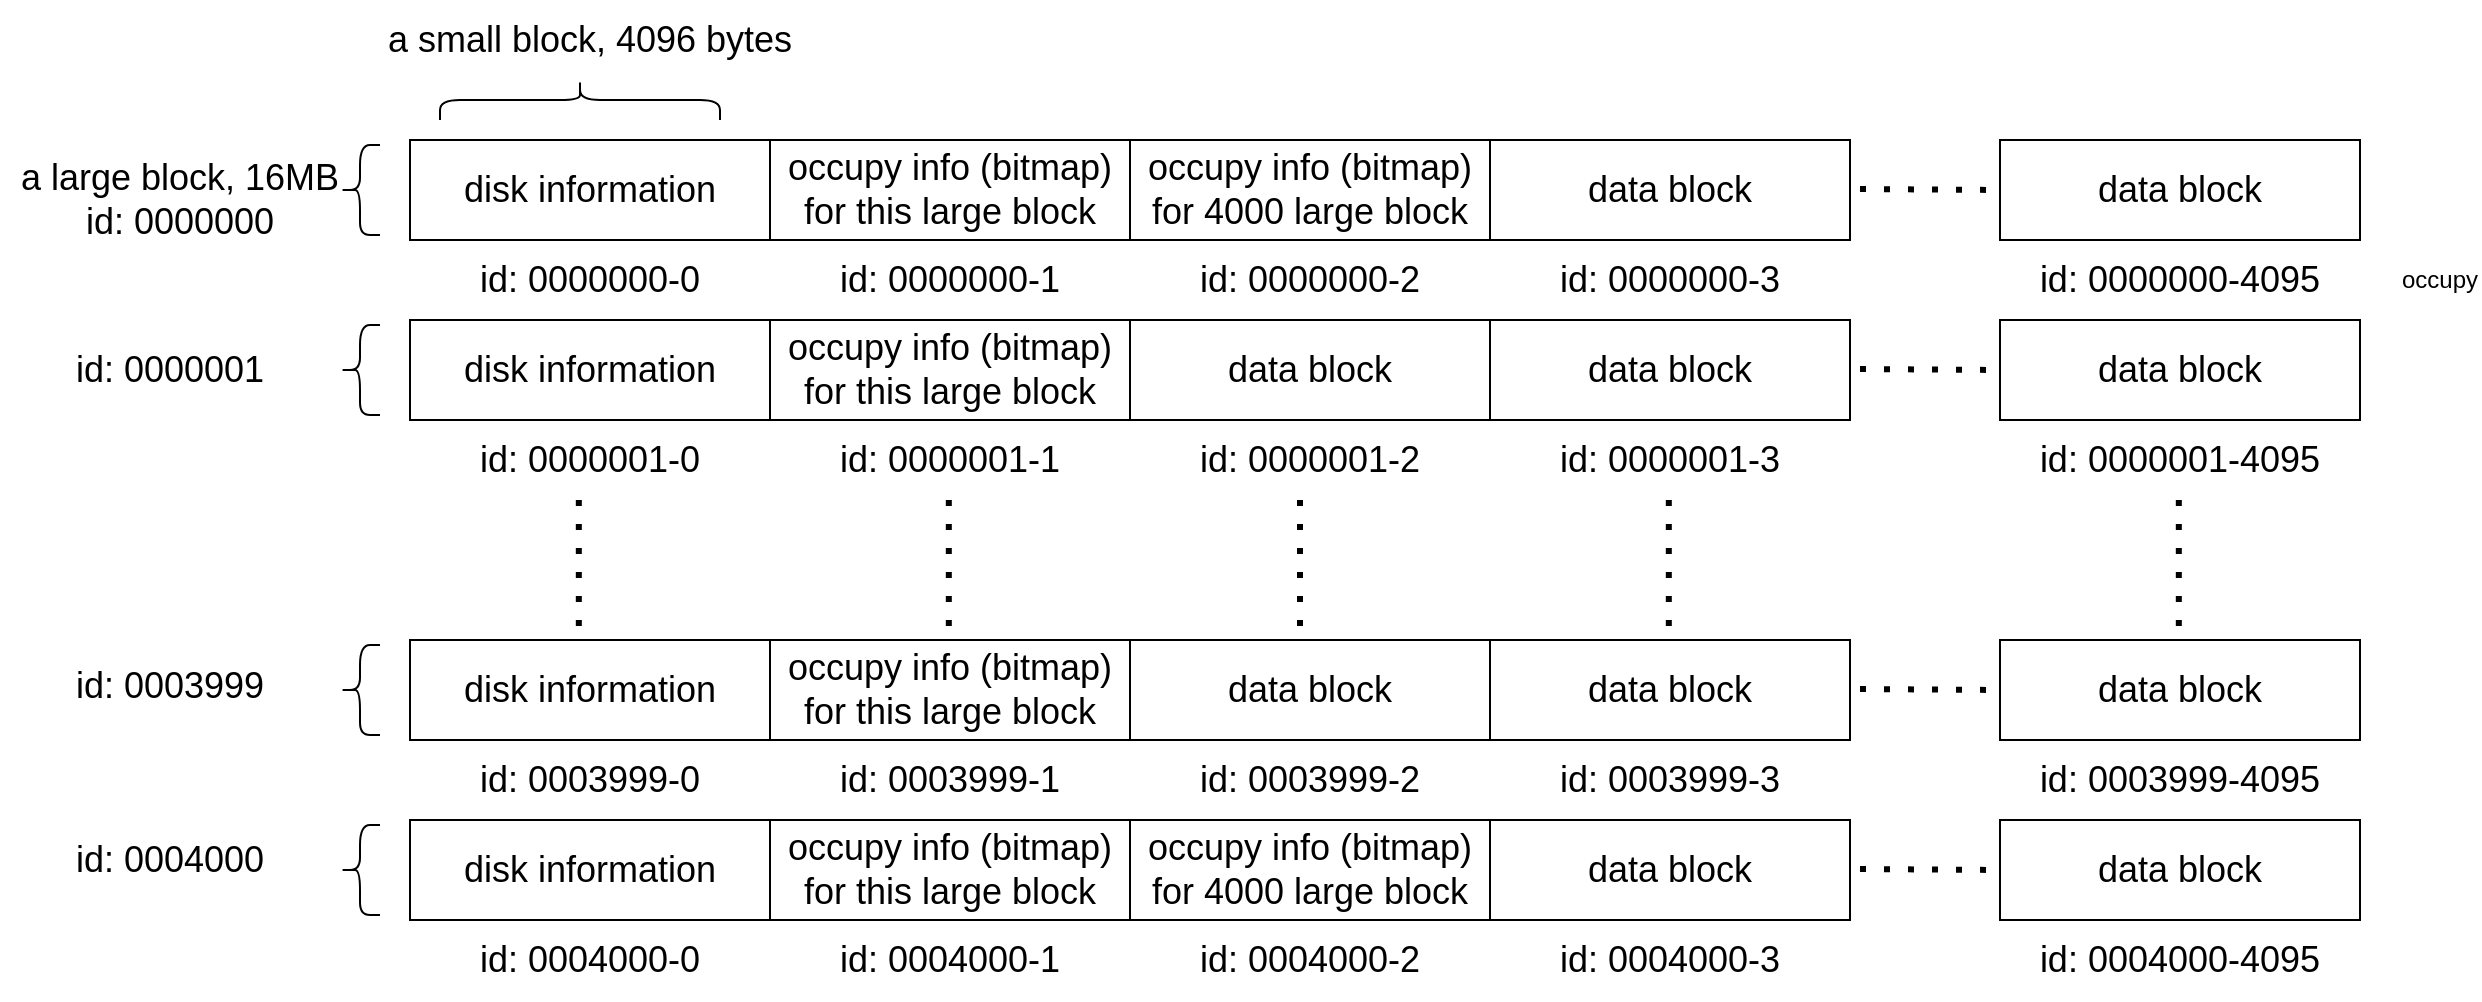 <mxfile version="14.5.1" type="device"><diagram id="Ffwxm36MbjCBgGh4jozA" name="第 1 页"><mxGraphModel dx="1851" dy="632" grid="1" gridSize="10" guides="1" tooltips="1" connect="1" arrows="1" fold="1" page="1" pageScale="1" pageWidth="827" pageHeight="1169" math="0" shadow="0"><root><mxCell id="0"/><mxCell id="1" parent="0"/><mxCell id="mhVZfY3JKeUnCxk25sOu-1" value="&lt;font style=&quot;font-size: 18px&quot;&gt;disk information&lt;/font&gt;" style="rounded=0;whiteSpace=wrap;html=1;" parent="1" vertex="1"><mxGeometry x="155" y="160" width="180" height="50" as="geometry"/></mxCell><mxCell id="mhVZfY3JKeUnCxk25sOu-3" value="&lt;font style=&quot;font-size: 18px&quot;&gt;a small block, 4096 bytes&lt;/font&gt;" style="text;html=1;strokeColor=none;fillColor=none;align=center;verticalAlign=middle;whiteSpace=wrap;rounded=0;" parent="1" vertex="1"><mxGeometry x="125" y="90" width="240" height="40" as="geometry"/></mxCell><mxCell id="mhVZfY3JKeUnCxk25sOu-4" value="&lt;font style=&quot;font-size: 18px&quot;&gt;occupy info (bitmap)&lt;br&gt;for this large block&lt;br&gt;&lt;/font&gt;" style="rounded=0;whiteSpace=wrap;html=1;" parent="1" vertex="1"><mxGeometry x="335" y="160" width="180" height="50" as="geometry"/></mxCell><mxCell id="mhVZfY3JKeUnCxk25sOu-5" value="" style="shape=curlyBracket;whiteSpace=wrap;html=1;rounded=1;rotation=90;" parent="1" vertex="1"><mxGeometry x="230" y="70" width="20" height="140" as="geometry"/></mxCell><mxCell id="mhVZfY3JKeUnCxk25sOu-7" value="&lt;font style=&quot;font-size: 18px&quot;&gt;a large block, 16MB&lt;br&gt;id: 0000000&lt;/font&gt;" style="text;html=1;strokeColor=none;fillColor=none;align=center;verticalAlign=middle;whiteSpace=wrap;rounded=0;" parent="1" vertex="1"><mxGeometry x="-45" y="170" width="170" height="40" as="geometry"/></mxCell><mxCell id="mhVZfY3JKeUnCxk25sOu-8" value="" style="shape=curlyBracket;whiteSpace=wrap;html=1;rounded=1;rotation=0;size=0.5;" parent="1" vertex="1"><mxGeometry x="120" y="162.5" width="20" height="45" as="geometry"/></mxCell><mxCell id="mhVZfY3JKeUnCxk25sOu-9" value="&lt;font style=&quot;font-size: 18px&quot;&gt;occupy info (bitmap)&lt;br&gt;for 4000 large block&lt;br&gt;&lt;/font&gt;" style="rounded=0;whiteSpace=wrap;html=1;" parent="1" vertex="1"><mxGeometry x="515" y="160" width="180" height="50" as="geometry"/></mxCell><mxCell id="mhVZfY3JKeUnCxk25sOu-10" value="&lt;font style=&quot;font-size: 18px&quot;&gt;id: 0000000-0&lt;/font&gt;" style="text;html=1;strokeColor=none;fillColor=none;align=center;verticalAlign=middle;whiteSpace=wrap;rounded=0;" parent="1" vertex="1"><mxGeometry x="155" y="210" width="180" height="40" as="geometry"/></mxCell><mxCell id="mhVZfY3JKeUnCxk25sOu-12" value="&lt;font style=&quot;font-size: 18px&quot;&gt;id: 0000000-1&lt;/font&gt;" style="text;html=1;strokeColor=none;fillColor=none;align=center;verticalAlign=middle;whiteSpace=wrap;rounded=0;" parent="1" vertex="1"><mxGeometry x="335" y="210" width="180" height="40" as="geometry"/></mxCell><mxCell id="mhVZfY3JKeUnCxk25sOu-13" value="&lt;font style=&quot;font-size: 18px&quot;&gt;id: 0000000-2&lt;/font&gt;" style="text;html=1;strokeColor=none;fillColor=none;align=center;verticalAlign=middle;whiteSpace=wrap;rounded=0;" parent="1" vertex="1"><mxGeometry x="515" y="210" width="180" height="40" as="geometry"/></mxCell><mxCell id="mhVZfY3JKeUnCxk25sOu-14" value="&lt;font style=&quot;font-size: 18px&quot;&gt;data block&lt;br&gt;&lt;/font&gt;" style="rounded=0;whiteSpace=wrap;html=1;" parent="1" vertex="1"><mxGeometry x="695" y="160" width="180" height="50" as="geometry"/></mxCell><mxCell id="mhVZfY3JKeUnCxk25sOu-15" value="&lt;font style=&quot;font-size: 18px&quot;&gt;id: 0000000-3&lt;/font&gt;" style="text;html=1;strokeColor=none;fillColor=none;align=center;verticalAlign=middle;whiteSpace=wrap;rounded=0;" parent="1" vertex="1"><mxGeometry x="695" y="210" width="180" height="40" as="geometry"/></mxCell><mxCell id="mhVZfY3JKeUnCxk25sOu-16" value="" style="endArrow=none;dashed=1;html=1;dashPattern=1 3;strokeWidth=3;" parent="1" edge="1"><mxGeometry width="50" height="50" relative="1" as="geometry"><mxPoint x="880" y="184.5" as="sourcePoint"/><mxPoint x="950" y="185" as="targetPoint"/></mxGeometry></mxCell><mxCell id="mhVZfY3JKeUnCxk25sOu-17" value="&lt;font style=&quot;font-size: 18px&quot;&gt;data block&lt;br&gt;&lt;/font&gt;" style="rounded=0;whiteSpace=wrap;html=1;" parent="1" vertex="1"><mxGeometry x="950" y="160" width="180" height="50" as="geometry"/></mxCell><mxCell id="mhVZfY3JKeUnCxk25sOu-18" value="&lt;font style=&quot;font-size: 18px&quot;&gt;id: 0000000-4095&lt;/font&gt;" style="text;html=1;strokeColor=none;fillColor=none;align=center;verticalAlign=middle;whiteSpace=wrap;rounded=0;" parent="1" vertex="1"><mxGeometry x="950" y="210" width="180" height="40" as="geometry"/></mxCell><mxCell id="mhVZfY3JKeUnCxk25sOu-49" value="&lt;font style=&quot;font-size: 18px&quot;&gt;disk information&lt;/font&gt;" style="rounded=0;whiteSpace=wrap;html=1;" parent="1" vertex="1"><mxGeometry x="155" y="250" width="180" height="50" as="geometry"/></mxCell><mxCell id="mhVZfY3JKeUnCxk25sOu-50" value="&lt;font style=&quot;font-size: 18px&quot;&gt;occupy info (bitmap)&lt;br&gt;for this large block&lt;br&gt;&lt;/font&gt;" style="rounded=0;whiteSpace=wrap;html=1;" parent="1" vertex="1"><mxGeometry x="335" y="250" width="180" height="50" as="geometry"/></mxCell><mxCell id="mhVZfY3JKeUnCxk25sOu-51" value="" style="shape=curlyBracket;whiteSpace=wrap;html=1;rounded=1;rotation=0;size=0.5;" parent="1" vertex="1"><mxGeometry x="120" y="252.5" width="20" height="45" as="geometry"/></mxCell><mxCell id="mhVZfY3JKeUnCxk25sOu-52" value="&lt;font style=&quot;font-size: 18px&quot;&gt;data block&lt;br&gt;&lt;/font&gt;" style="rounded=0;whiteSpace=wrap;html=1;" parent="1" vertex="1"><mxGeometry x="515" y="250" width="180" height="50" as="geometry"/></mxCell><mxCell id="mhVZfY3JKeUnCxk25sOu-53" value="&lt;font style=&quot;font-size: 18px&quot;&gt;id: 0000001-0&lt;/font&gt;" style="text;html=1;strokeColor=none;fillColor=none;align=center;verticalAlign=middle;whiteSpace=wrap;rounded=0;" parent="1" vertex="1"><mxGeometry x="155" y="300" width="180" height="40" as="geometry"/></mxCell><mxCell id="mhVZfY3JKeUnCxk25sOu-54" value="&lt;font style=&quot;font-size: 18px&quot;&gt;id: 0000001-1&lt;/font&gt;" style="text;html=1;strokeColor=none;fillColor=none;align=center;verticalAlign=middle;whiteSpace=wrap;rounded=0;" parent="1" vertex="1"><mxGeometry x="335" y="300" width="180" height="40" as="geometry"/></mxCell><mxCell id="mhVZfY3JKeUnCxk25sOu-55" value="&lt;font style=&quot;font-size: 18px&quot;&gt;id: 0000001-2&lt;/font&gt;" style="text;html=1;strokeColor=none;fillColor=none;align=center;verticalAlign=middle;whiteSpace=wrap;rounded=0;" parent="1" vertex="1"><mxGeometry x="515" y="300" width="180" height="40" as="geometry"/></mxCell><mxCell id="mhVZfY3JKeUnCxk25sOu-56" value="&lt;font style=&quot;font-size: 18px&quot;&gt;data block&lt;br&gt;&lt;/font&gt;" style="rounded=0;whiteSpace=wrap;html=1;" parent="1" vertex="1"><mxGeometry x="695" y="250" width="180" height="50" as="geometry"/></mxCell><mxCell id="mhVZfY3JKeUnCxk25sOu-57" value="&lt;font style=&quot;font-size: 18px&quot;&gt;id: 0000001-3&lt;/font&gt;" style="text;html=1;strokeColor=none;fillColor=none;align=center;verticalAlign=middle;whiteSpace=wrap;rounded=0;" parent="1" vertex="1"><mxGeometry x="695" y="300" width="180" height="40" as="geometry"/></mxCell><mxCell id="mhVZfY3JKeUnCxk25sOu-58" value="" style="endArrow=none;dashed=1;html=1;dashPattern=1 3;strokeWidth=3;" parent="1" edge="1"><mxGeometry width="50" height="50" relative="1" as="geometry"><mxPoint x="880" y="274.5" as="sourcePoint"/><mxPoint x="950" y="275" as="targetPoint"/></mxGeometry></mxCell><mxCell id="mhVZfY3JKeUnCxk25sOu-59" value="&lt;font style=&quot;font-size: 18px&quot;&gt;data block&lt;br&gt;&lt;/font&gt;" style="rounded=0;whiteSpace=wrap;html=1;" parent="1" vertex="1"><mxGeometry x="950" y="250" width="180" height="50" as="geometry"/></mxCell><mxCell id="mhVZfY3JKeUnCxk25sOu-60" value="&lt;font style=&quot;font-size: 18px&quot;&gt;id: 0000001-4095&lt;/font&gt;" style="text;html=1;strokeColor=none;fillColor=none;align=center;verticalAlign=middle;whiteSpace=wrap;rounded=0;" parent="1" vertex="1"><mxGeometry x="950" y="300" width="180" height="40" as="geometry"/></mxCell><mxCell id="mhVZfY3JKeUnCxk25sOu-61" value="&lt;font style=&quot;font-size: 18px&quot;&gt;id: 0000001&lt;/font&gt;" style="text;html=1;strokeColor=none;fillColor=none;align=center;verticalAlign=middle;whiteSpace=wrap;rounded=0;" parent="1" vertex="1"><mxGeometry x="-50" y="255" width="170" height="40" as="geometry"/></mxCell><mxCell id="mhVZfY3JKeUnCxk25sOu-62" value="" style="endArrow=none;dashed=1;html=1;dashPattern=1 3;strokeWidth=3;" parent="1" edge="1"><mxGeometry width="50" height="50" relative="1" as="geometry"><mxPoint x="239.41" y="340" as="sourcePoint"/><mxPoint x="239.41" y="410" as="targetPoint"/></mxGeometry></mxCell><mxCell id="mhVZfY3JKeUnCxk25sOu-63" value="" style="endArrow=none;dashed=1;html=1;dashPattern=1 3;strokeWidth=3;" parent="1" edge="1"><mxGeometry width="50" height="50" relative="1" as="geometry"><mxPoint x="424.41" y="340" as="sourcePoint"/><mxPoint x="424.41" y="410" as="targetPoint"/></mxGeometry></mxCell><mxCell id="mhVZfY3JKeUnCxk25sOu-64" value="" style="endArrow=none;dashed=1;html=1;dashPattern=1 3;strokeWidth=3;" parent="1" edge="1"><mxGeometry width="50" height="50" relative="1" as="geometry"><mxPoint x="600.0" y="340" as="sourcePoint"/><mxPoint x="600.0" y="410" as="targetPoint"/></mxGeometry></mxCell><mxCell id="mhVZfY3JKeUnCxk25sOu-65" value="" style="endArrow=none;dashed=1;html=1;dashPattern=1 3;strokeWidth=3;" parent="1" edge="1"><mxGeometry width="50" height="50" relative="1" as="geometry"><mxPoint x="784.41" y="340" as="sourcePoint"/><mxPoint x="784.41" y="410" as="targetPoint"/></mxGeometry></mxCell><mxCell id="mhVZfY3JKeUnCxk25sOu-66" value="" style="endArrow=none;dashed=1;html=1;dashPattern=1 3;strokeWidth=3;" parent="1" edge="1"><mxGeometry width="50" height="50" relative="1" as="geometry"><mxPoint x="1039.41" y="340" as="sourcePoint"/><mxPoint x="1039.41" y="410" as="targetPoint"/></mxGeometry></mxCell><mxCell id="mhVZfY3JKeUnCxk25sOu-79" value="&lt;font style=&quot;font-size: 18px&quot;&gt;disk information&lt;/font&gt;" style="rounded=0;whiteSpace=wrap;html=1;" parent="1" vertex="1"><mxGeometry x="155" y="410" width="180" height="50" as="geometry"/></mxCell><mxCell id="mhVZfY3JKeUnCxk25sOu-80" value="&lt;font style=&quot;font-size: 18px&quot;&gt;occupy info (bitmap)&lt;br&gt;for this large block&lt;br&gt;&lt;/font&gt;" style="rounded=0;whiteSpace=wrap;html=1;" parent="1" vertex="1"><mxGeometry x="335" y="410" width="180" height="50" as="geometry"/></mxCell><mxCell id="mhVZfY3JKeUnCxk25sOu-81" value="" style="shape=curlyBracket;whiteSpace=wrap;html=1;rounded=1;rotation=0;size=0.5;" parent="1" vertex="1"><mxGeometry x="120" y="412.5" width="20" height="45" as="geometry"/></mxCell><mxCell id="mhVZfY3JKeUnCxk25sOu-82" value="&lt;font style=&quot;font-size: 18px&quot;&gt;data block&lt;br&gt;&lt;/font&gt;" style="rounded=0;whiteSpace=wrap;html=1;" parent="1" vertex="1"><mxGeometry x="515" y="410" width="180" height="50" as="geometry"/></mxCell><mxCell id="mhVZfY3JKeUnCxk25sOu-83" value="&lt;font style=&quot;font-size: 18px&quot;&gt;id: 0003999-0&lt;/font&gt;" style="text;html=1;strokeColor=none;fillColor=none;align=center;verticalAlign=middle;whiteSpace=wrap;rounded=0;" parent="1" vertex="1"><mxGeometry x="155" y="460" width="180" height="40" as="geometry"/></mxCell><mxCell id="mhVZfY3JKeUnCxk25sOu-84" value="&lt;font style=&quot;font-size: 18px&quot;&gt;id: 0003999-1&lt;/font&gt;" style="text;html=1;strokeColor=none;fillColor=none;align=center;verticalAlign=middle;whiteSpace=wrap;rounded=0;" parent="1" vertex="1"><mxGeometry x="335" y="460" width="180" height="40" as="geometry"/></mxCell><mxCell id="mhVZfY3JKeUnCxk25sOu-85" value="&lt;font style=&quot;font-size: 18px&quot;&gt;id: 0003999-2&lt;/font&gt;" style="text;html=1;strokeColor=none;fillColor=none;align=center;verticalAlign=middle;whiteSpace=wrap;rounded=0;" parent="1" vertex="1"><mxGeometry x="515" y="460" width="180" height="40" as="geometry"/></mxCell><mxCell id="mhVZfY3JKeUnCxk25sOu-86" value="&lt;font style=&quot;font-size: 18px&quot;&gt;data block&lt;br&gt;&lt;/font&gt;" style="rounded=0;whiteSpace=wrap;html=1;" parent="1" vertex="1"><mxGeometry x="695" y="410" width="180" height="50" as="geometry"/></mxCell><mxCell id="mhVZfY3JKeUnCxk25sOu-87" value="&lt;font style=&quot;font-size: 18px&quot;&gt;id: 0003999-3&lt;/font&gt;" style="text;html=1;strokeColor=none;fillColor=none;align=center;verticalAlign=middle;whiteSpace=wrap;rounded=0;" parent="1" vertex="1"><mxGeometry x="695" y="460" width="180" height="40" as="geometry"/></mxCell><mxCell id="mhVZfY3JKeUnCxk25sOu-88" value="" style="endArrow=none;dashed=1;html=1;dashPattern=1 3;strokeWidth=3;" parent="1" edge="1"><mxGeometry width="50" height="50" relative="1" as="geometry"><mxPoint x="880" y="434.5" as="sourcePoint"/><mxPoint x="950" y="435" as="targetPoint"/></mxGeometry></mxCell><mxCell id="mhVZfY3JKeUnCxk25sOu-89" value="&lt;font style=&quot;font-size: 18px&quot;&gt;data block&lt;br&gt;&lt;/font&gt;" style="rounded=0;whiteSpace=wrap;html=1;" parent="1" vertex="1"><mxGeometry x="950" y="410" width="180" height="50" as="geometry"/></mxCell><mxCell id="mhVZfY3JKeUnCxk25sOu-90" value="&lt;font style=&quot;font-size: 18px&quot;&gt;id: 0003999-4095&lt;/font&gt;" style="text;html=1;strokeColor=none;fillColor=none;align=center;verticalAlign=middle;whiteSpace=wrap;rounded=0;" parent="1" vertex="1"><mxGeometry x="950" y="460" width="180" height="40" as="geometry"/></mxCell><mxCell id="mhVZfY3JKeUnCxk25sOu-91" value="&lt;font style=&quot;font-size: 18px&quot;&gt;id: 0003999&lt;/font&gt;" style="text;html=1;strokeColor=none;fillColor=none;align=center;verticalAlign=middle;whiteSpace=wrap;rounded=0;" parent="1" vertex="1"><mxGeometry x="-50" y="412.5" width="170" height="40" as="geometry"/></mxCell><mxCell id="mhVZfY3JKeUnCxk25sOu-92" value="&lt;font style=&quot;font-size: 18px&quot;&gt;disk information&lt;/font&gt;" style="rounded=0;whiteSpace=wrap;html=1;" parent="1" vertex="1"><mxGeometry x="155" y="500" width="180" height="50" as="geometry"/></mxCell><mxCell id="mhVZfY3JKeUnCxk25sOu-93" value="&lt;font style=&quot;font-size: 18px&quot;&gt;occupy info (bitmap)&lt;br&gt;for this large block&lt;br&gt;&lt;/font&gt;" style="rounded=0;whiteSpace=wrap;html=1;" parent="1" vertex="1"><mxGeometry x="335" y="500" width="180" height="50" as="geometry"/></mxCell><mxCell id="mhVZfY3JKeUnCxk25sOu-94" value="" style="shape=curlyBracket;whiteSpace=wrap;html=1;rounded=1;rotation=0;size=0.5;" parent="1" vertex="1"><mxGeometry x="120" y="502.5" width="20" height="45" as="geometry"/></mxCell><mxCell id="mhVZfY3JKeUnCxk25sOu-95" value="&lt;font style=&quot;font-size: 18px&quot;&gt;occupy info (bitmap)&lt;br&gt;for 4000 large block&lt;br&gt;&lt;/font&gt;" style="rounded=0;whiteSpace=wrap;html=1;" parent="1" vertex="1"><mxGeometry x="515" y="500" width="180" height="50" as="geometry"/></mxCell><mxCell id="mhVZfY3JKeUnCxk25sOu-96" value="&lt;font style=&quot;font-size: 18px&quot;&gt;id: 0004000-0&lt;/font&gt;" style="text;html=1;strokeColor=none;fillColor=none;align=center;verticalAlign=middle;whiteSpace=wrap;rounded=0;" parent="1" vertex="1"><mxGeometry x="155" y="550" width="180" height="40" as="geometry"/></mxCell><mxCell id="mhVZfY3JKeUnCxk25sOu-97" value="&lt;font style=&quot;font-size: 18px&quot;&gt;id: 0004000-1&lt;/font&gt;" style="text;html=1;strokeColor=none;fillColor=none;align=center;verticalAlign=middle;whiteSpace=wrap;rounded=0;" parent="1" vertex="1"><mxGeometry x="335" y="550" width="180" height="40" as="geometry"/></mxCell><mxCell id="mhVZfY3JKeUnCxk25sOu-98" value="&lt;font style=&quot;font-size: 18px&quot;&gt;id: 0004000-2&lt;/font&gt;" style="text;html=1;strokeColor=none;fillColor=none;align=center;verticalAlign=middle;whiteSpace=wrap;rounded=0;" parent="1" vertex="1"><mxGeometry x="515" y="550" width="180" height="40" as="geometry"/></mxCell><mxCell id="mhVZfY3JKeUnCxk25sOu-99" value="&lt;font style=&quot;font-size: 18px&quot;&gt;data block&lt;br&gt;&lt;/font&gt;" style="rounded=0;whiteSpace=wrap;html=1;" parent="1" vertex="1"><mxGeometry x="695" y="500" width="180" height="50" as="geometry"/></mxCell><mxCell id="mhVZfY3JKeUnCxk25sOu-100" value="&lt;font style=&quot;font-size: 18px&quot;&gt;id: 0004000-3&lt;/font&gt;" style="text;html=1;strokeColor=none;fillColor=none;align=center;verticalAlign=middle;whiteSpace=wrap;rounded=0;" parent="1" vertex="1"><mxGeometry x="695" y="550" width="180" height="40" as="geometry"/></mxCell><mxCell id="mhVZfY3JKeUnCxk25sOu-101" value="" style="endArrow=none;dashed=1;html=1;dashPattern=1 3;strokeWidth=3;" parent="1" edge="1"><mxGeometry width="50" height="50" relative="1" as="geometry"><mxPoint x="880" y="524.5" as="sourcePoint"/><mxPoint x="950" y="525" as="targetPoint"/></mxGeometry></mxCell><mxCell id="mhVZfY3JKeUnCxk25sOu-102" value="&lt;font style=&quot;font-size: 18px&quot;&gt;data block&lt;br&gt;&lt;/font&gt;" style="rounded=0;whiteSpace=wrap;html=1;" parent="1" vertex="1"><mxGeometry x="950" y="500" width="180" height="50" as="geometry"/></mxCell><mxCell id="mhVZfY3JKeUnCxk25sOu-103" value="&lt;font style=&quot;font-size: 18px&quot;&gt;id: 0004000-4095&lt;/font&gt;" style="text;html=1;strokeColor=none;fillColor=none;align=center;verticalAlign=middle;whiteSpace=wrap;rounded=0;" parent="1" vertex="1"><mxGeometry x="950" y="550" width="180" height="40" as="geometry"/></mxCell><mxCell id="mhVZfY3JKeUnCxk25sOu-104" value="&lt;font style=&quot;font-size: 18px&quot;&gt;id: 0004000&lt;/font&gt;" style="text;html=1;strokeColor=none;fillColor=none;align=center;verticalAlign=middle;whiteSpace=wrap;rounded=0;" parent="1" vertex="1"><mxGeometry x="-50" y="500" width="170" height="40" as="geometry"/></mxCell><mxCell id="yJYRb55DmYbaT4Iitzky-2" value="occupy" style="text;html=1;strokeColor=none;fillColor=none;align=center;verticalAlign=middle;whiteSpace=wrap;rounded=0;" vertex="1" parent="1"><mxGeometry x="1150" y="220" width="40" height="20" as="geometry"/></mxCell></root></mxGraphModel></diagram></mxfile>